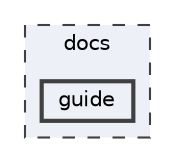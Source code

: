 digraph "guide"
{
 // LATEX_PDF_SIZE
  bgcolor="transparent";
  edge [fontname=Helvetica,fontsize=10,labelfontname=Helvetica,labelfontsize=10];
  node [fontname=Helvetica,fontsize=10,shape=box,height=0.2,width=0.4];
  compound=true
  subgraph clusterdir_49e56c817e5e54854c35e136979f97ca {
    graph [ bgcolor="#edf0f7", pencolor="grey25", label="docs", fontname=Helvetica,fontsize=10 style="filled,dashed", URL="dir_49e56c817e5e54854c35e136979f97ca.html",tooltip=""]
  dir_9523be61e9135eaf598ebde0dc88dbe8 [label="guide", fillcolor="#edf0f7", color="grey25", style="filled,bold", URL="dir_9523be61e9135eaf598ebde0dc88dbe8.html",tooltip=""];
  }
}
